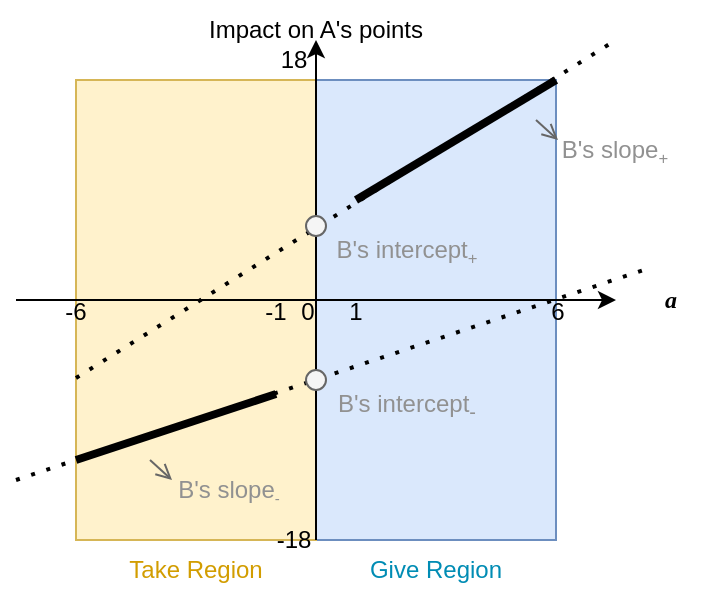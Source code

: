 <mxfile version="24.5.3" type="github">
  <diagram name="Page-1" id="Ew7KFUsUM-5sgseoDQyE">
    <mxGraphModel dx="414" dy="276" grid="1" gridSize="10" guides="1" tooltips="1" connect="1" arrows="1" fold="1" page="1" pageScale="1" pageWidth="850" pageHeight="1100" math="0" shadow="0">
      <root>
        <mxCell id="0" />
        <mxCell id="1" parent="0" />
        <mxCell id="-bnWbpkABqGrMp3vOz5b-32" value="" style="rounded=0;whiteSpace=wrap;html=1;fillColor=#dae8fc;strokeColor=#6c8ebf;" vertex="1" parent="1">
          <mxGeometry x="320" y="50" width="120" height="230" as="geometry" />
        </mxCell>
        <mxCell id="-bnWbpkABqGrMp3vOz5b-31" value="" style="rounded=0;whiteSpace=wrap;html=1;fillColor=#fff2cc;strokeColor=#d6b656;" vertex="1" parent="1">
          <mxGeometry x="200" y="50" width="120" height="230" as="geometry" />
        </mxCell>
        <mxCell id="-bnWbpkABqGrMp3vOz5b-1" value="" style="endArrow=classic;html=1;rounded=0;" edge="1" parent="1" target="-bnWbpkABqGrMp3vOz5b-4">
          <mxGeometry width="50" height="50" relative="1" as="geometry">
            <mxPoint x="170" y="160" as="sourcePoint" />
            <mxPoint x="450" y="160" as="targetPoint" />
          </mxGeometry>
        </mxCell>
        <mxCell id="-bnWbpkABqGrMp3vOz5b-2" value="" style="endArrow=classic;html=1;rounded=0;" edge="1" parent="1">
          <mxGeometry width="50" height="50" relative="1" as="geometry">
            <mxPoint x="320" y="280" as="sourcePoint" />
            <mxPoint x="320" y="30" as="targetPoint" />
          </mxGeometry>
        </mxCell>
        <mxCell id="-bnWbpkABqGrMp3vOz5b-3" value="Impact on A&#39;s points" style="text;html=1;align=center;verticalAlign=middle;whiteSpace=wrap;rounded=0;" vertex="1" parent="1">
          <mxGeometry x="240" y="10" width="160" height="30" as="geometry" />
        </mxCell>
        <mxCell id="-bnWbpkABqGrMp3vOz5b-4" value="&lt;b&gt;&lt;i&gt;&lt;font face=&quot;Georgia&quot;&gt;a&lt;/font&gt;&lt;/i&gt;&lt;/b&gt;" style="text;html=1;align=center;verticalAlign=middle;whiteSpace=wrap;rounded=0;" vertex="1" parent="1">
          <mxGeometry x="470" y="145" width="55" height="30" as="geometry" />
        </mxCell>
        <mxCell id="-bnWbpkABqGrMp3vOz5b-5" value="-6" style="text;html=1;align=center;verticalAlign=middle;whiteSpace=wrap;rounded=0;" vertex="1" parent="1">
          <mxGeometry x="190" y="151" width="20" height="30" as="geometry" />
        </mxCell>
        <mxCell id="-bnWbpkABqGrMp3vOz5b-6" value="6" style="text;html=1;align=center;verticalAlign=middle;whiteSpace=wrap;rounded=0;" vertex="1" parent="1">
          <mxGeometry x="431" y="151" width="20" height="30" as="geometry" />
        </mxCell>
        <mxCell id="-bnWbpkABqGrMp3vOz5b-7" value="-18" style="text;html=1;align=center;verticalAlign=middle;whiteSpace=wrap;rounded=0;" vertex="1" parent="1">
          <mxGeometry x="299" y="265" width="20" height="30" as="geometry" />
        </mxCell>
        <mxCell id="-bnWbpkABqGrMp3vOz5b-8" value="18" style="text;html=1;align=center;verticalAlign=middle;whiteSpace=wrap;rounded=0;" vertex="1" parent="1">
          <mxGeometry x="299" y="25" width="20" height="30" as="geometry" />
        </mxCell>
        <mxCell id="-bnWbpkABqGrMp3vOz5b-9" value="0" style="text;html=1;align=center;verticalAlign=middle;whiteSpace=wrap;rounded=0;" vertex="1" parent="1">
          <mxGeometry x="306" y="151" width="20" height="30" as="geometry" />
        </mxCell>
        <mxCell id="-bnWbpkABqGrMp3vOz5b-10" value="" style="endArrow=none;html=1;rounded=0;strokeWidth=4;" edge="1" parent="1">
          <mxGeometry width="50" height="50" relative="1" as="geometry">
            <mxPoint x="200" y="240" as="sourcePoint" />
            <mxPoint x="300" y="207" as="targetPoint" />
          </mxGeometry>
        </mxCell>
        <mxCell id="-bnWbpkABqGrMp3vOz5b-11" value="" style="endArrow=none;html=1;rounded=0;strokeWidth=4;" edge="1" parent="1">
          <mxGeometry width="50" height="50" relative="1" as="geometry">
            <mxPoint x="340" y="110" as="sourcePoint" />
            <mxPoint x="440" y="50" as="targetPoint" />
          </mxGeometry>
        </mxCell>
        <mxCell id="-bnWbpkABqGrMp3vOz5b-12" value="" style="endArrow=none;dashed=1;html=1;dashPattern=1 3;strokeWidth=2;rounded=0;" edge="1" parent="1">
          <mxGeometry width="50" height="50" relative="1" as="geometry">
            <mxPoint x="200" y="199" as="sourcePoint" />
            <mxPoint x="470" y="30" as="targetPoint" />
          </mxGeometry>
        </mxCell>
        <mxCell id="-bnWbpkABqGrMp3vOz5b-13" value="" style="endArrow=none;dashed=1;html=1;dashPattern=1 3;strokeWidth=2;rounded=0;entryX=0.25;entryY=0;entryDx=0;entryDy=0;" edge="1" parent="1" target="-bnWbpkABqGrMp3vOz5b-4">
          <mxGeometry width="50" height="50" relative="1" as="geometry">
            <mxPoint x="170" y="250" as="sourcePoint" />
            <mxPoint x="440" y="83" as="targetPoint" />
          </mxGeometry>
        </mxCell>
        <mxCell id="-bnWbpkABqGrMp3vOz5b-14" value="1" style="text;html=1;align=center;verticalAlign=middle;whiteSpace=wrap;rounded=0;" vertex="1" parent="1">
          <mxGeometry x="330" y="151" width="20" height="30" as="geometry" />
        </mxCell>
        <mxCell id="-bnWbpkABqGrMp3vOz5b-15" value="-1" style="text;html=1;align=center;verticalAlign=middle;whiteSpace=wrap;rounded=0;" vertex="1" parent="1">
          <mxGeometry x="290" y="151" width="20" height="30" as="geometry" />
        </mxCell>
        <mxCell id="-bnWbpkABqGrMp3vOz5b-20" value="" style="ellipse;whiteSpace=wrap;html=1;aspect=fixed;fillColor=#f5f5f5;strokeColor=#666666;fontColor=#333333;" vertex="1" parent="1">
          <mxGeometry x="315" y="195" width="10" height="10" as="geometry" />
        </mxCell>
        <mxCell id="-bnWbpkABqGrMp3vOz5b-22" value="" style="ellipse;whiteSpace=wrap;html=1;aspect=fixed;fillColor=#f5f5f5;strokeColor=#666666;fontColor=#333333;" vertex="1" parent="1">
          <mxGeometry x="315" y="118" width="10" height="10" as="geometry" />
        </mxCell>
        <mxCell id="-bnWbpkABqGrMp3vOz5b-24" value="B&#39;s intercept&lt;sub&gt;-&lt;/sub&gt;" style="text;html=1;align=center;verticalAlign=middle;whiteSpace=wrap;rounded=0;fontColor=#919191;" vertex="1" parent="1">
          <mxGeometry x="328" y="205" width="75" height="15" as="geometry" />
        </mxCell>
        <mxCell id="-bnWbpkABqGrMp3vOz5b-25" value="B&#39;s intercept&lt;font size=&quot;1&quot;&gt;&lt;sub&gt;+&lt;/sub&gt;&lt;/font&gt;" style="text;html=1;align=center;verticalAlign=middle;whiteSpace=wrap;rounded=0;fontColor=#919191;" vertex="1" parent="1">
          <mxGeometry x="326" y="124" width="79" height="21" as="geometry" />
        </mxCell>
        <mxCell id="-bnWbpkABqGrMp3vOz5b-27" value="" style="endArrow=open;html=1;rounded=0;fillColor=#f5f5f5;strokeColor=#666666;endFill=0;" edge="1" parent="1">
          <mxGeometry width="50" height="50" relative="1" as="geometry">
            <mxPoint x="430" y="70" as="sourcePoint" />
            <mxPoint x="441" y="80" as="targetPoint" />
          </mxGeometry>
        </mxCell>
        <mxCell id="-bnWbpkABqGrMp3vOz5b-28" value="B&#39;s slope&lt;font size=&quot;1&quot;&gt;&lt;sub&gt;+&lt;/sub&gt;&lt;/font&gt;" style="text;html=1;align=center;verticalAlign=middle;whiteSpace=wrap;rounded=0;fontColor=#919191;" vertex="1" parent="1">
          <mxGeometry x="440" y="80" width="59" height="10" as="geometry" />
        </mxCell>
        <mxCell id="-bnWbpkABqGrMp3vOz5b-29" value="" style="endArrow=open;html=1;rounded=0;fillColor=#f5f5f5;strokeColor=#666666;endFill=0;" edge="1" parent="1">
          <mxGeometry width="50" height="50" relative="1" as="geometry">
            <mxPoint x="237" y="240" as="sourcePoint" />
            <mxPoint x="248" y="250" as="targetPoint" />
          </mxGeometry>
        </mxCell>
        <mxCell id="-bnWbpkABqGrMp3vOz5b-30" value="B&#39;s slope&lt;span style=&quot;font-size: 9px;&quot;&gt;&lt;sub&gt;-&lt;/sub&gt;&lt;/span&gt;" style="text;html=1;align=center;verticalAlign=middle;whiteSpace=wrap;rounded=0;fontColor=#919191;" vertex="1" parent="1">
          <mxGeometry x="247" y="250" width="59" height="10" as="geometry" />
        </mxCell>
        <mxCell id="-bnWbpkABqGrMp3vOz5b-33" value="Take Region" style="text;html=1;align=center;verticalAlign=middle;whiteSpace=wrap;rounded=0;fillColor=none;strokeColor=none;fontColor=#d29d00;" vertex="1" parent="1">
          <mxGeometry x="200" y="280" width="120" height="30" as="geometry" />
        </mxCell>
        <mxCell id="-bnWbpkABqGrMp3vOz5b-34" value="Give Region" style="text;html=1;align=center;verticalAlign=middle;whiteSpace=wrap;rounded=0;fillColor=none;strokeColor=none;fontColor=#008cb4;" vertex="1" parent="1">
          <mxGeometry x="320" y="280" width="120" height="30" as="geometry" />
        </mxCell>
      </root>
    </mxGraphModel>
  </diagram>
</mxfile>
